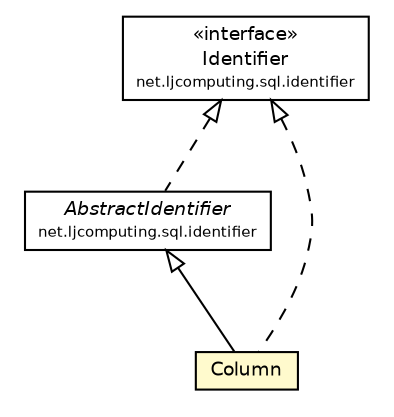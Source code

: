 #!/usr/local/bin/dot
#
# Class diagram 
# Generated by UMLGraph version R5_6 (http://www.umlgraph.org/)
#

digraph G {
	edge [fontname="Helvetica",fontsize=10,labelfontname="Helvetica",labelfontsize=10];
	node [fontname="Helvetica",fontsize=10,shape=plaintext];
	nodesep=0.25;
	ranksep=0.5;
	// net.ljcomputing.sql.identifier.AbstractIdentifier
	c575 [label=<<table title="net.ljcomputing.sql.identifier.AbstractIdentifier" border="0" cellborder="1" cellspacing="0" cellpadding="2" port="p" href="../AbstractIdentifier.html">
		<tr><td><table border="0" cellspacing="0" cellpadding="1">
<tr><td align="center" balign="center"><font face="Helvetica-Oblique"> AbstractIdentifier </font></td></tr>
<tr><td align="center" balign="center"><font point-size="7.0"> net.ljcomputing.sql.identifier </font></td></tr>
		</table></td></tr>
		</table>>, URL="../AbstractIdentifier.html", fontname="Helvetica", fontcolor="black", fontsize=9.0];
	// net.ljcomputing.sql.identifier.Identifier
	c576 [label=<<table title="net.ljcomputing.sql.identifier.Identifier" border="0" cellborder="1" cellspacing="0" cellpadding="2" port="p" href="../Identifier.html">
		<tr><td><table border="0" cellspacing="0" cellpadding="1">
<tr><td align="center" balign="center"> &#171;interface&#187; </td></tr>
<tr><td align="center" balign="center"> Identifier </td></tr>
<tr><td align="center" balign="center"><font point-size="7.0"> net.ljcomputing.sql.identifier </font></td></tr>
		</table></td></tr>
		</table>>, URL="../Identifier.html", fontname="Helvetica", fontcolor="black", fontsize=9.0];
	// net.ljcomputing.sql.identifier.column.Column
	c577 [label=<<table title="net.ljcomputing.sql.identifier.column.Column" border="0" cellborder="1" cellspacing="0" cellpadding="2" port="p" bgcolor="lemonChiffon" href="./Column.html">
		<tr><td><table border="0" cellspacing="0" cellpadding="1">
<tr><td align="center" balign="center"> Column </td></tr>
		</table></td></tr>
		</table>>, URL="./Column.html", fontname="Helvetica", fontcolor="black", fontsize=9.0];
	//net.ljcomputing.sql.identifier.AbstractIdentifier implements net.ljcomputing.sql.identifier.Identifier
	c576:p -> c575:p [dir=back,arrowtail=empty,style=dashed];
	//net.ljcomputing.sql.identifier.column.Column extends net.ljcomputing.sql.identifier.AbstractIdentifier
	c575:p -> c577:p [dir=back,arrowtail=empty];
	//net.ljcomputing.sql.identifier.column.Column implements net.ljcomputing.sql.identifier.Identifier
	c576:p -> c577:p [dir=back,arrowtail=empty,style=dashed];
}

